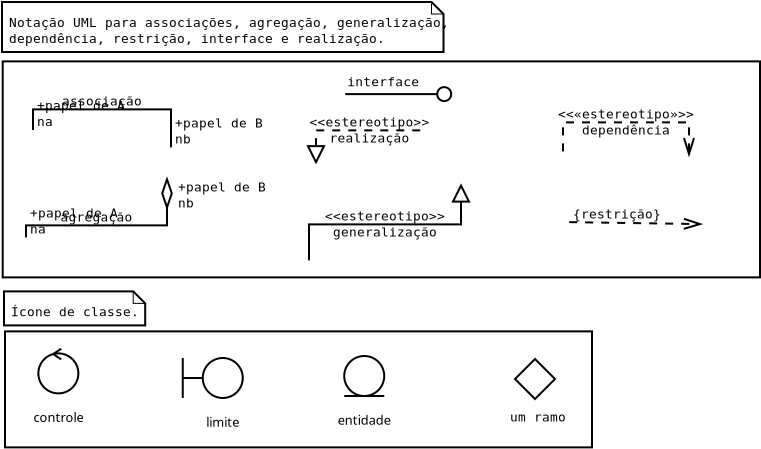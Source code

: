 <?xml version="1.0" encoding="UTF-8"?>
<dia:diagram xmlns:dia="http://www.lysator.liu.se/~alla/dia/">
  <dia:layer name="Segundo Plano" visible="true">
    <dia:object type="Standard - Box" version="0" id="O0">
      <dia:attribute name="obj_pos">
        <dia:point val="1.185,9.169"/>
      </dia:attribute>
      <dia:attribute name="obj_bb">
        <dia:rectangle val="1.135,9.119;39.1,20.019"/>
      </dia:attribute>
      <dia:attribute name="elem_corner">
        <dia:point val="1.185,9.169"/>
      </dia:attribute>
      <dia:attribute name="elem_width">
        <dia:real val="37.865"/>
      </dia:attribute>
      <dia:attribute name="elem_height">
        <dia:real val="10.8"/>
      </dia:attribute>
      <dia:attribute name="show_background">
        <dia:boolean val="true"/>
      </dia:attribute>
    </dia:object>
    <dia:object type="Standard - Box" version="0" id="O1">
      <dia:attribute name="obj_pos">
        <dia:point val="1.3,22.669"/>
      </dia:attribute>
      <dia:attribute name="obj_bb">
        <dia:rectangle val="1.25,22.619;30.7,28.519"/>
      </dia:attribute>
      <dia:attribute name="elem_corner">
        <dia:point val="1.3,22.669"/>
      </dia:attribute>
      <dia:attribute name="elem_width">
        <dia:real val="29.35"/>
      </dia:attribute>
      <dia:attribute name="elem_height">
        <dia:real val="5.8"/>
      </dia:attribute>
      <dia:attribute name="show_background">
        <dia:boolean val="true"/>
      </dia:attribute>
    </dia:object>
    <dia:object type="UML - Classicon" version="0" id="O2">
      <dia:attribute name="obj_pos">
        <dia:point val="4.824,24.769"/>
      </dia:attribute>
      <dia:attribute name="obj_bb">
        <dia:rectangle val="2.6,23.369;7.048,27.569"/>
      </dia:attribute>
      <dia:attribute name="elem_corner">
        <dia:point val="2.6,23.369"/>
      </dia:attribute>
      <dia:attribute name="elem_width">
        <dia:real val="4.448"/>
      </dia:attribute>
      <dia:attribute name="elem_height">
        <dia:real val="4.2"/>
      </dia:attribute>
      <dia:attribute name="stereotype">
        <dia:enum val="0"/>
      </dia:attribute>
      <dia:attribute name="is_object">
        <dia:boolean val="false"/>
      </dia:attribute>
      <dia:attribute name="text">
        <dia:composite type="text">
          <dia:attribute name="string">
            <dia:string>#controle#</dia:string>
          </dia:attribute>
          <dia:attribute name="font">
            <dia:font name="Helvetica"/>
          </dia:attribute>
          <dia:attribute name="height">
            <dia:real val="0.8"/>
          </dia:attribute>
          <dia:attribute name="pos">
            <dia:point val="4.824,27.116"/>
          </dia:attribute>
          <dia:attribute name="color">
            <dia:color val="#000000"/>
          </dia:attribute>
          <dia:attribute name="alignment">
            <dia:enum val="1"/>
          </dia:attribute>
        </dia:composite>
      </dia:attribute>
    </dia:object>
    <dia:object type="UML - Classicon" version="0" id="O3">
      <dia:attribute name="obj_pos">
        <dia:point val="12.237,25"/>
      </dia:attribute>
      <dia:attribute name="obj_bb">
        <dia:rectangle val="9.563,23.6;13.911,27.8"/>
      </dia:attribute>
      <dia:attribute name="elem_corner">
        <dia:point val="9.563,23.6"/>
      </dia:attribute>
      <dia:attribute name="elem_width">
        <dia:real val="4.348"/>
      </dia:attribute>
      <dia:attribute name="elem_height">
        <dia:real val="4.2"/>
      </dia:attribute>
      <dia:attribute name="stereotype">
        <dia:enum val="1"/>
      </dia:attribute>
      <dia:attribute name="is_object">
        <dia:boolean val="false"/>
      </dia:attribute>
      <dia:attribute name="text">
        <dia:composite type="text">
          <dia:attribute name="string">
            <dia:string>#limite#</dia:string>
          </dia:attribute>
          <dia:attribute name="font">
            <dia:font name="Helvetica"/>
          </dia:attribute>
          <dia:attribute name="height">
            <dia:real val="0.8"/>
          </dia:attribute>
          <dia:attribute name="pos">
            <dia:point val="12.237,27.346"/>
          </dia:attribute>
          <dia:attribute name="color">
            <dia:color val="#000000"/>
          </dia:attribute>
          <dia:attribute name="alignment">
            <dia:enum val="1"/>
          </dia:attribute>
        </dia:composite>
      </dia:attribute>
    </dia:object>
    <dia:object type="UML - Classicon" version="0" id="O4">
      <dia:attribute name="obj_pos">
        <dia:point val="20.028,24.9"/>
      </dia:attribute>
      <dia:attribute name="obj_bb">
        <dia:rectangle val="17.809,23.5;22.248,27.7"/>
      </dia:attribute>
      <dia:attribute name="elem_corner">
        <dia:point val="17.809,23.5"/>
      </dia:attribute>
      <dia:attribute name="elem_width">
        <dia:real val="4.439"/>
      </dia:attribute>
      <dia:attribute name="elem_height">
        <dia:real val="4.2"/>
      </dia:attribute>
      <dia:attribute name="stereotype">
        <dia:enum val="2"/>
      </dia:attribute>
      <dia:attribute name="is_object">
        <dia:boolean val="false"/>
      </dia:attribute>
      <dia:attribute name="text">
        <dia:composite type="text">
          <dia:attribute name="string">
            <dia:string>#entidade#</dia:string>
          </dia:attribute>
          <dia:attribute name="font">
            <dia:font name="Helvetica"/>
          </dia:attribute>
          <dia:attribute name="height">
            <dia:real val="0.8"/>
          </dia:attribute>
          <dia:attribute name="pos">
            <dia:point val="20.028,27.247"/>
          </dia:attribute>
          <dia:attribute name="color">
            <dia:color val="#000000"/>
          </dia:attribute>
          <dia:attribute name="alignment">
            <dia:enum val="1"/>
          </dia:attribute>
        </dia:composite>
      </dia:attribute>
    </dia:object>
    <dia:object type="UML - Note" version="0" id="O5">
      <dia:attribute name="obj_pos">
        <dia:point val="1.25,20.669"/>
      </dia:attribute>
      <dia:attribute name="obj_bb">
        <dia:rectangle val="1.2,20.619;10.498,22.419"/>
      </dia:attribute>
      <dia:attribute name="elem_corner">
        <dia:point val="1.25,20.669"/>
      </dia:attribute>
      <dia:attribute name="elem_width">
        <dia:real val="9.198"/>
      </dia:attribute>
      <dia:attribute name="elem_height">
        <dia:real val="1.7"/>
      </dia:attribute>
      <dia:attribute name="text">
        <dia:composite type="text">
          <dia:attribute name="string">
            <dia:string>#Ícone de classe.#</dia:string>
          </dia:attribute>
          <dia:attribute name="font">
            <dia:font name="Courier"/>
          </dia:attribute>
          <dia:attribute name="height">
            <dia:real val="0.8"/>
          </dia:attribute>
          <dia:attribute name="pos">
            <dia:point val="1.6,21.916"/>
          </dia:attribute>
          <dia:attribute name="color">
            <dia:color val="#000000"/>
          </dia:attribute>
          <dia:attribute name="alignment">
            <dia:enum val="0"/>
          </dia:attribute>
        </dia:composite>
      </dia:attribute>
    </dia:object>
    <dia:object type="UML - Branch" version="0" id="O6">
      <dia:attribute name="obj_pos">
        <dia:point val="26.8,24.05"/>
      </dia:attribute>
      <dia:attribute name="obj_bb">
        <dia:rectangle val="26.75,24;28.85,26.1"/>
      </dia:attribute>
      <dia:attribute name="elem_corner">
        <dia:point val="26.8,24.05"/>
      </dia:attribute>
      <dia:attribute name="elem_width">
        <dia:real val="2"/>
      </dia:attribute>
      <dia:attribute name="elem_height">
        <dia:real val="2"/>
      </dia:attribute>
    </dia:object>
    <dia:object type="Standard - Text" version="0" id="O7">
      <dia:attribute name="obj_pos">
        <dia:point val="27.95,27.169"/>
      </dia:attribute>
      <dia:attribute name="obj_bb">
        <dia:rectangle val="26.111,26.573;29.789,27.373"/>
      </dia:attribute>
      <dia:attribute name="text">
        <dia:composite type="text">
          <dia:attribute name="string">
            <dia:string>#um ramo#</dia:string>
          </dia:attribute>
          <dia:attribute name="font">
            <dia:font name="Courier"/>
          </dia:attribute>
          <dia:attribute name="height">
            <dia:real val="0.8"/>
          </dia:attribute>
          <dia:attribute name="pos">
            <dia:point val="27.95,27.169"/>
          </dia:attribute>
          <dia:attribute name="color">
            <dia:color val="#000000"/>
          </dia:attribute>
          <dia:attribute name="alignment">
            <dia:enum val="1"/>
          </dia:attribute>
        </dia:composite>
      </dia:attribute>
    </dia:object>
    <dia:object type="UML - Dependency" version="0" id="O8">
      <dia:attribute name="obj_pos">
        <dia:point val="29.2,13.669"/>
      </dia:attribute>
      <dia:attribute name="obj_bb">
        <dia:rectangle val="28.931,11.419;35.95,14.419"/>
      </dia:attribute>
      <dia:attribute name="orth_points">
        <dia:point val="29.2,13.669"/>
        <dia:point val="29.2,12.219"/>
        <dia:point val="35.5,12.219"/>
        <dia:point val="35.5,13.969"/>
      </dia:attribute>
      <dia:attribute name="orth_orient">
        <dia:enum val="1"/>
        <dia:enum val="0"/>
        <dia:enum val="1"/>
      </dia:attribute>
      <dia:attribute name="name">
        <dia:string>#dependência#</dia:string>
      </dia:attribute>
      <dia:attribute name="stereotype">
        <dia:string>#«estereotipo»#</dia:string>
      </dia:attribute>
      <dia:attribute name="draw_arrow">
        <dia:boolean val="true"/>
      </dia:attribute>
    </dia:object>
    <dia:object type="UML - Generalization" version="0" id="O9">
      <dia:attribute name="obj_pos">
        <dia:point val="24.1,15.269"/>
      </dia:attribute>
      <dia:attribute name="obj_bb">
        <dia:rectangle val="16.45,15.219;24.95,19.169"/>
      </dia:attribute>
      <dia:attribute name="orth_points">
        <dia:point val="24.1,15.269"/>
        <dia:point val="24.1,17.319"/>
        <dia:point val="16.5,17.319"/>
        <dia:point val="16.5,19.119"/>
      </dia:attribute>
      <dia:attribute name="orth_orient">
        <dia:enum val="1"/>
        <dia:enum val="0"/>
        <dia:enum val="1"/>
      </dia:attribute>
      <dia:attribute name="name">
        <dia:string>#generalização#</dia:string>
      </dia:attribute>
      <dia:attribute name="stereotype">
        <dia:string>#estereotipo#</dia:string>
      </dia:attribute>
    </dia:object>
    <dia:object type="UML - Association" version="0" id="O10">
      <dia:attribute name="obj_pos">
        <dia:point val="2.7,12.6"/>
      </dia:attribute>
      <dia:attribute name="obj_bb">
        <dia:rectangle val="2.65,10.769;14.906,14.2"/>
      </dia:attribute>
      <dia:attribute name="orth_points">
        <dia:point val="2.7,12.6"/>
        <dia:point val="2.7,11.569"/>
        <dia:point val="9.6,11.569"/>
        <dia:point val="9.6,13.469"/>
      </dia:attribute>
      <dia:attribute name="orth_orient">
        <dia:enum val="1"/>
        <dia:enum val="0"/>
        <dia:enum val="1"/>
      </dia:attribute>
      <dia:attribute name="name">
        <dia:string>#associação#</dia:string>
      </dia:attribute>
      <dia:attribute name="direction">
        <dia:enum val="0"/>
      </dia:attribute>
      <dia:attribute name="ends">
        <dia:composite>
          <dia:attribute name="role">
            <dia:string>#papel de A#</dia:string>
          </dia:attribute>
          <dia:attribute name="multiplicity">
            <dia:string>#na#</dia:string>
          </dia:attribute>
          <dia:attribute name="arrow">
            <dia:boolean val="false"/>
          </dia:attribute>
          <dia:attribute name="aggregate">
            <dia:enum val="0"/>
          </dia:attribute>
        </dia:composite>
        <dia:composite>
          <dia:attribute name="role">
            <dia:string>#papel de B#</dia:string>
          </dia:attribute>
          <dia:attribute name="multiplicity">
            <dia:string>#nb#</dia:string>
          </dia:attribute>
          <dia:attribute name="arrow">
            <dia:boolean val="false"/>
          </dia:attribute>
          <dia:attribute name="aggregate">
            <dia:enum val="0"/>
          </dia:attribute>
        </dia:composite>
      </dia:attribute>
    </dia:object>
    <dia:object type="UML - Association" version="0" id="O11">
      <dia:attribute name="obj_pos">
        <dia:point val="2.35,17.969"/>
      </dia:attribute>
      <dia:attribute name="obj_bb">
        <dia:rectangle val="2.3,14.319;14.706,19.569"/>
      </dia:attribute>
      <dia:attribute name="orth_points">
        <dia:point val="2.35,17.969"/>
        <dia:point val="2.35,17.369"/>
        <dia:point val="9.4,17.369"/>
        <dia:point val="9.4,15.069"/>
      </dia:attribute>
      <dia:attribute name="orth_orient">
        <dia:enum val="1"/>
        <dia:enum val="0"/>
        <dia:enum val="1"/>
      </dia:attribute>
      <dia:attribute name="name">
        <dia:string>#agregação#</dia:string>
      </dia:attribute>
      <dia:attribute name="direction">
        <dia:enum val="0"/>
      </dia:attribute>
      <dia:attribute name="ends">
        <dia:composite>
          <dia:attribute name="role">
            <dia:string>#papel de A#</dia:string>
          </dia:attribute>
          <dia:attribute name="multiplicity">
            <dia:string>#na#</dia:string>
          </dia:attribute>
          <dia:attribute name="arrow">
            <dia:boolean val="false"/>
          </dia:attribute>
          <dia:attribute name="aggregate">
            <dia:enum val="0"/>
          </dia:attribute>
        </dia:composite>
        <dia:composite>
          <dia:attribute name="role">
            <dia:string>#papel de B#</dia:string>
          </dia:attribute>
          <dia:attribute name="multiplicity">
            <dia:string>#nb#</dia:string>
          </dia:attribute>
          <dia:attribute name="arrow">
            <dia:boolean val="false"/>
          </dia:attribute>
          <dia:attribute name="aggregate">
            <dia:enum val="1"/>
          </dia:attribute>
        </dia:composite>
      </dia:attribute>
    </dia:object>
    <dia:object type="UML - Note" version="0" id="O12">
      <dia:attribute name="obj_pos">
        <dia:point val="1.15,6.2"/>
      </dia:attribute>
      <dia:attribute name="obj_bb">
        <dia:rectangle val="1.1,6.15;31.378,8.75"/>
      </dia:attribute>
      <dia:attribute name="elem_corner">
        <dia:point val="1.15,6.2"/>
      </dia:attribute>
      <dia:attribute name="elem_width">
        <dia:real val="30.178"/>
      </dia:attribute>
      <dia:attribute name="elem_height">
        <dia:real val="2.5"/>
      </dia:attribute>
      <dia:attribute name="text">
        <dia:composite type="text">
          <dia:attribute name="string">
            <dia:string>#Notação UML para associações, agregação, generalização,
dependência, restrição, interface e realização.#</dia:string>
          </dia:attribute>
          <dia:attribute name="font">
            <dia:font name="Courier"/>
          </dia:attribute>
          <dia:attribute name="height">
            <dia:real val="0.8"/>
          </dia:attribute>
          <dia:attribute name="pos">
            <dia:point val="1.5,7.446"/>
          </dia:attribute>
          <dia:attribute name="color">
            <dia:color val="#000000"/>
          </dia:attribute>
          <dia:attribute name="alignment">
            <dia:enum val="0"/>
          </dia:attribute>
        </dia:composite>
      </dia:attribute>
    </dia:object>
    <dia:object type="UML - Constraint" version="0" id="O13">
      <dia:attribute name="obj_pos">
        <dia:point val="29.51,17.206"/>
      </dia:attribute>
      <dia:attribute name="obj_bb">
        <dia:rectangle val="29.459,16.423;36.266,17.706"/>
      </dia:attribute>
      <dia:attribute name="conn_endpoints">
        <dia:point val="29.51,17.206"/>
        <dia:point val="36.21,17.306"/>
      </dia:attribute>
      <dia:attribute name="constraint">
        <dia:string>#restrição#</dia:string>
      </dia:attribute>
      <dia:attribute name="text_pos">
        <dia:point val="29.7,17.019"/>
      </dia:attribute>
    </dia:object>
    <dia:object type="UML - Implements" version="0" id="O14">
      <dia:attribute name="obj_pos">
        <dia:point val="18.31,10.806"/>
      </dia:attribute>
      <dia:attribute name="obj_bb">
        <dia:rectangle val="18.26,9.809;23.66,11.206"/>
      </dia:attribute>
      <dia:attribute name="conn_endpoints">
        <dia:point val="18.31,10.806"/>
        <dia:point val="23.61,10.806"/>
      </dia:attribute>
      <dia:attribute name="text">
        <dia:string>#interface#</dia:string>
      </dia:attribute>
      <dia:attribute name="text_pos">
        <dia:point val="18.41,10.406"/>
      </dia:attribute>
      <dia:attribute name="diameter">
        <dia:real val="0.7"/>
      </dia:attribute>
    </dia:object>
    <dia:object type="UML - Realizes" version="0" id="O15">
      <dia:attribute name="obj_pos">
        <dia:point val="16.85,14.319"/>
      </dia:attribute>
      <dia:attribute name="obj_bb">
        <dia:rectangle val="16,11.819;22.416,14.369"/>
      </dia:attribute>
      <dia:attribute name="orth_points">
        <dia:point val="16.85,14.319"/>
        <dia:point val="16.85,12.619"/>
        <dia:point val="22.2,12.619"/>
        <dia:point val="22.2,12.619"/>
      </dia:attribute>
      <dia:attribute name="orth_orient">
        <dia:enum val="1"/>
        <dia:enum val="0"/>
        <dia:enum val="1"/>
      </dia:attribute>
      <dia:attribute name="name">
        <dia:string>#realização#</dia:string>
      </dia:attribute>
      <dia:attribute name="stereotype">
        <dia:string>#estereotipo#</dia:string>
      </dia:attribute>
    </dia:object>
  </dia:layer>
</dia:diagram>
